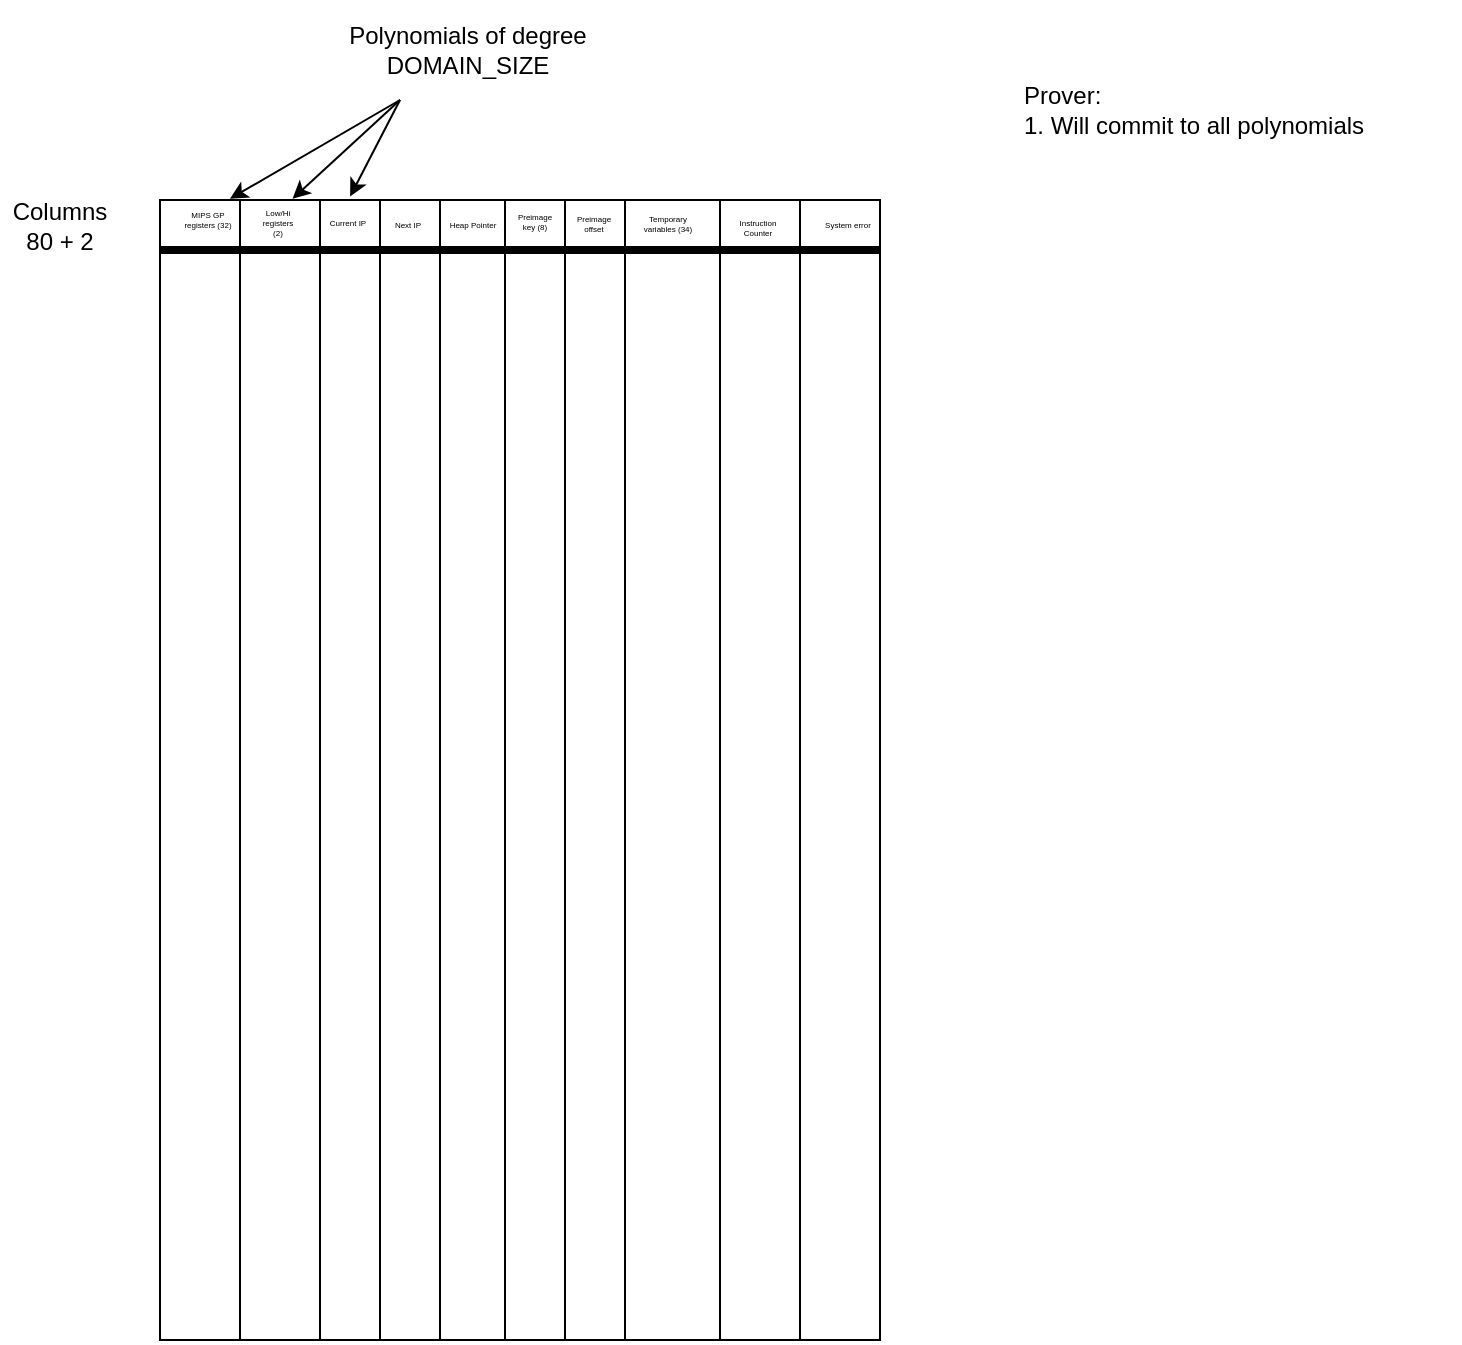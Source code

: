 <mxfile version="23.0.2" type="github">
  <diagram name="Page-1" id="kMYHpVpJY9JqcPuh49Y1">
    <mxGraphModel dx="574" dy="318" grid="1" gridSize="10" guides="1" tooltips="1" connect="1" arrows="1" fold="1" page="1" pageScale="1" pageWidth="850" pageHeight="1100" math="0" shadow="0">
      <root>
        <mxCell id="0" />
        <mxCell id="1" parent="0" />
        <mxCell id="3SwlQdrmeQlM3dl84obM-1" value="" style="rounded=0;whiteSpace=wrap;html=1;" parent="1" vertex="1">
          <mxGeometry x="140" y="140" width="360" height="570" as="geometry" />
        </mxCell>
        <mxCell id="3SwlQdrmeQlM3dl84obM-2" value="" style="endArrow=none;html=1;rounded=0;entryX=0.25;entryY=0;entryDx=0;entryDy=0;exitX=0.25;exitY=1;exitDx=0;exitDy=0;" parent="1" edge="1">
          <mxGeometry width="50" height="50" relative="1" as="geometry">
            <mxPoint x="180" y="710" as="sourcePoint" />
            <mxPoint x="180" y="140" as="targetPoint" />
            <Array as="points" />
          </mxGeometry>
        </mxCell>
        <mxCell id="3SwlQdrmeQlM3dl84obM-3" value="&lt;div style=&quot;font-size: 4px;&quot;&gt;MIPS GP registers (32)&lt;br style=&quot;font-size: 4px;&quot;&gt;&lt;/div&gt;" style="text;strokeColor=none;align=center;fillColor=none;html=1;verticalAlign=middle;whiteSpace=wrap;rounded=0;fontSize=4;" parent="1" vertex="1">
          <mxGeometry x="150" y="143.65" width="27.5" height="12.69" as="geometry" />
        </mxCell>
        <mxCell id="3SwlQdrmeQlM3dl84obM-4" value="" style="line;strokeWidth=4;html=1;perimeter=backbonePerimeter;points=[];outlineConnect=0;" parent="1" vertex="1">
          <mxGeometry x="140" y="160" width="360" height="10" as="geometry" />
        </mxCell>
        <mxCell id="3SwlQdrmeQlM3dl84obM-5" value="Columns 80 + 2" style="text;html=1;strokeColor=none;fillColor=none;align=center;verticalAlign=middle;whiteSpace=wrap;rounded=0;" parent="1" vertex="1">
          <mxGeometry x="60" y="138.17" width="60" height="30" as="geometry" />
        </mxCell>
        <mxCell id="3SwlQdrmeQlM3dl84obM-6" value="" style="endArrow=none;html=1;rounded=0;entryX=0.5;entryY=0;entryDx=0;entryDy=0;exitX=0.5;exitY=1;exitDx=0;exitDy=0;" parent="1" edge="1">
          <mxGeometry width="50" height="50" relative="1" as="geometry">
            <mxPoint x="220" y="710" as="sourcePoint" />
            <mxPoint x="220" y="140.0" as="targetPoint" />
            <Array as="points">
              <mxPoint x="220" y="150" />
            </Array>
          </mxGeometry>
        </mxCell>
        <mxCell id="3SwlQdrmeQlM3dl84obM-7" value="&lt;div style=&quot;font-size: 4px;&quot;&gt;Low/Hi registers (2)&lt;br style=&quot;font-size: 4px;&quot;&gt;&lt;/div&gt;" style="text;html=1;strokeColor=none;fillColor=none;align=center;verticalAlign=middle;whiteSpace=wrap;rounded=0;fontSize=4;" parent="1" vertex="1">
          <mxGeometry x="190" y="147.5" width="17.68" height="8.84" as="geometry" />
        </mxCell>
        <mxCell id="POlr-6bYtFFYUOJAmtRa-1" value="Current IP" style="text;html=1;strokeColor=none;fillColor=none;align=center;verticalAlign=middle;whiteSpace=wrap;rounded=0;fontSize=4;" parent="1" vertex="1">
          <mxGeometry x="220" y="147.5" width="27.68" height="8.84" as="geometry" />
        </mxCell>
        <mxCell id="POlr-6bYtFFYUOJAmtRa-2" value="Next IP" style="text;html=1;strokeColor=none;fillColor=none;align=center;verticalAlign=middle;whiteSpace=wrap;rounded=0;fontSize=4;" parent="1" vertex="1">
          <mxGeometry x="250" y="150" width="27.68" height="6.34" as="geometry" />
        </mxCell>
        <mxCell id="POlr-6bYtFFYUOJAmtRa-3" value="&lt;div&gt;Heap Pointer&lt;/div&gt;" style="text;html=1;strokeColor=none;fillColor=none;align=center;verticalAlign=middle;whiteSpace=wrap;rounded=0;fontSize=4;aspect=fixed;" parent="1" vertex="1">
          <mxGeometry x="280" y="145" width="32.5" height="16.25" as="geometry" />
        </mxCell>
        <mxCell id="POlr-6bYtFFYUOJAmtRa-4" value="" style="endArrow=none;html=1;rounded=0;entryX=0.5;entryY=0;entryDx=0;entryDy=0;exitX=0.5;exitY=1;exitDx=0;exitDy=0;" parent="1" edge="1">
          <mxGeometry width="50" height="50" relative="1" as="geometry">
            <mxPoint x="250" y="710" as="sourcePoint" />
            <mxPoint x="250" y="140.0" as="targetPoint" />
            <Array as="points">
              <mxPoint x="250" y="150" />
            </Array>
          </mxGeometry>
        </mxCell>
        <mxCell id="POlr-6bYtFFYUOJAmtRa-5" value="" style="endArrow=none;html=1;rounded=0;entryX=0.5;entryY=0;entryDx=0;entryDy=0;exitX=0.5;exitY=1;exitDx=0;exitDy=0;" parent="1" edge="1">
          <mxGeometry width="50" height="50" relative="1" as="geometry">
            <mxPoint x="280" y="710" as="sourcePoint" />
            <mxPoint x="280" y="140.0" as="targetPoint" />
            <Array as="points">
              <mxPoint x="280" y="150" />
            </Array>
          </mxGeometry>
        </mxCell>
        <mxCell id="POlr-6bYtFFYUOJAmtRa-7" value="" style="endArrow=none;html=1;rounded=0;entryX=0.25;entryY=0;entryDx=0;entryDy=0;exitX=0.25;exitY=1;exitDx=0;exitDy=0;" parent="1" edge="1">
          <mxGeometry width="50" height="50" relative="1" as="geometry">
            <mxPoint x="312.5" y="710" as="sourcePoint" />
            <mxPoint x="312.5" y="140" as="targetPoint" />
            <Array as="points" />
          </mxGeometry>
        </mxCell>
        <mxCell id="POlr-6bYtFFYUOJAmtRa-9" value="&lt;div&gt;Preimage key (8)&lt;/div&gt;" style="text;html=1;strokeColor=none;fillColor=none;align=center;verticalAlign=middle;whiteSpace=wrap;rounded=0;fontSize=4;" parent="1" vertex="1">
          <mxGeometry x="315" y="145" width="25" height="12.5" as="geometry" />
        </mxCell>
        <mxCell id="POlr-6bYtFFYUOJAmtRa-10" value="Preimage offset" style="text;html=1;strokeColor=none;fillColor=none;align=center;verticalAlign=middle;whiteSpace=wrap;rounded=0;fontSize=4;aspect=fixed;" parent="1" vertex="1">
          <mxGeometry x="342.5" y="145" width="27.5" height="13.75" as="geometry" />
        </mxCell>
        <mxCell id="POlr-6bYtFFYUOJAmtRa-11" value="" style="endArrow=none;html=1;rounded=0;entryX=0.25;entryY=0;entryDx=0;entryDy=0;exitX=0.25;exitY=1;exitDx=0;exitDy=0;" parent="1" edge="1">
          <mxGeometry width="50" height="50" relative="1" as="geometry">
            <mxPoint x="342.5" y="710" as="sourcePoint" />
            <mxPoint x="342.5" y="140" as="targetPoint" />
            <Array as="points" />
          </mxGeometry>
        </mxCell>
        <mxCell id="POlr-6bYtFFYUOJAmtRa-12" value="" style="endArrow=none;html=1;rounded=0;entryX=0.25;entryY=0;entryDx=0;entryDy=0;exitX=0.25;exitY=1;exitDx=0;exitDy=0;" parent="1" edge="1">
          <mxGeometry width="50" height="50" relative="1" as="geometry">
            <mxPoint x="372.5" y="710" as="sourcePoint" />
            <mxPoint x="372.5" y="140" as="targetPoint" />
            <Array as="points" />
          </mxGeometry>
        </mxCell>
        <mxCell id="POlr-6bYtFFYUOJAmtRa-13" value="Temporary variables (34)" style="text;html=1;strokeColor=none;fillColor=none;align=center;verticalAlign=middle;whiteSpace=wrap;rounded=0;fontSize=4;aspect=fixed;" parent="1" vertex="1">
          <mxGeometry x="380" y="145.05" width="27.5" height="13.75" as="geometry" />
        </mxCell>
        <mxCell id="POlr-6bYtFFYUOJAmtRa-14" value="" style="endArrow=none;html=1;rounded=0;entryX=0.25;entryY=0;entryDx=0;entryDy=0;exitX=0.25;exitY=1;exitDx=0;exitDy=0;" parent="1" edge="1">
          <mxGeometry width="50" height="50" relative="1" as="geometry">
            <mxPoint x="420" y="710" as="sourcePoint" />
            <mxPoint x="420" y="140" as="targetPoint" />
            <Array as="points">
              <mxPoint x="420" y="430" />
              <mxPoint x="420" y="290" />
            </Array>
          </mxGeometry>
        </mxCell>
        <mxCell id="POlr-6bYtFFYUOJAmtRa-24" value="" style="endArrow=classic;html=1;rounded=0;entryX=0.097;entryY=-0.001;entryDx=0;entryDy=0;entryPerimeter=0;" parent="1" target="3SwlQdrmeQlM3dl84obM-1" edge="1">
          <mxGeometry width="50" height="50" relative="1" as="geometry">
            <mxPoint x="260" y="90" as="sourcePoint" />
            <mxPoint x="360" y="180" as="targetPoint" />
          </mxGeometry>
        </mxCell>
        <mxCell id="POlr-6bYtFFYUOJAmtRa-25" value="" style="endArrow=classic;html=1;rounded=0;entryX=0.184;entryY=-0.001;entryDx=0;entryDy=0;entryPerimeter=0;" parent="1" target="3SwlQdrmeQlM3dl84obM-1" edge="1">
          <mxGeometry width="50" height="50" relative="1" as="geometry">
            <mxPoint x="260" y="90" as="sourcePoint" />
            <mxPoint x="186" y="149" as="targetPoint" />
          </mxGeometry>
        </mxCell>
        <mxCell id="POlr-6bYtFFYUOJAmtRa-26" value="" style="endArrow=classic;html=1;rounded=0;entryX=0.264;entryY=-0.003;entryDx=0;entryDy=0;entryPerimeter=0;" parent="1" target="3SwlQdrmeQlM3dl84obM-1" edge="1">
          <mxGeometry width="50" height="50" relative="1" as="geometry">
            <mxPoint x="260" y="90" as="sourcePoint" />
            <mxPoint x="218" y="149" as="targetPoint" />
          </mxGeometry>
        </mxCell>
        <mxCell id="POlr-6bYtFFYUOJAmtRa-27" value="Polynomials of degree DOMAIN_SIZE" style="text;html=1;strokeColor=none;fillColor=none;align=center;verticalAlign=middle;whiteSpace=wrap;rounded=0;" parent="1" vertex="1">
          <mxGeometry x="207.68" y="50" width="172.32" height="30" as="geometry" />
        </mxCell>
        <mxCell id="POlr-6bYtFFYUOJAmtRa-28" value="" style="endArrow=none;html=1;rounded=0;entryX=0.25;entryY=0;entryDx=0;entryDy=0;exitX=0.25;exitY=1;exitDx=0;exitDy=0;" parent="1" edge="1">
          <mxGeometry width="50" height="50" relative="1" as="geometry">
            <mxPoint x="460" y="710" as="sourcePoint" />
            <mxPoint x="460" y="140" as="targetPoint" />
            <Array as="points">
              <mxPoint x="460" y="430" />
              <mxPoint x="460" y="290" />
            </Array>
          </mxGeometry>
        </mxCell>
        <mxCell id="POlr-6bYtFFYUOJAmtRa-29" value="Instruction Counter" style="text;html=1;strokeColor=none;fillColor=none;align=center;verticalAlign=middle;whiteSpace=wrap;rounded=0;fontSize=4;aspect=fixed;" parent="1" vertex="1">
          <mxGeometry x="425" y="147.5" width="27.5" height="13.75" as="geometry" />
        </mxCell>
        <mxCell id="POlr-6bYtFFYUOJAmtRa-30" value="System error" style="text;html=1;strokeColor=none;fillColor=none;align=center;verticalAlign=middle;whiteSpace=wrap;rounded=0;fontSize=4;aspect=fixed;" parent="1" vertex="1">
          <mxGeometry x="470" y="146.25" width="27.5" height="13.75" as="geometry" />
        </mxCell>
        <mxCell id="uvInf3OIVlEMV9nhA1Ra-5" value="&lt;div align=&quot;left&quot;&gt;Prover:&lt;/div&gt;&lt;div align=&quot;left&quot;&gt;1. Will commit to all polynomials&lt;/div&gt;" style="text;html=1;strokeColor=none;fillColor=none;align=left;verticalAlign=middle;whiteSpace=wrap;rounded=0;" vertex="1" parent="1">
          <mxGeometry x="570" y="40" width="220" height="110" as="geometry" />
        </mxCell>
      </root>
    </mxGraphModel>
  </diagram>
</mxfile>
